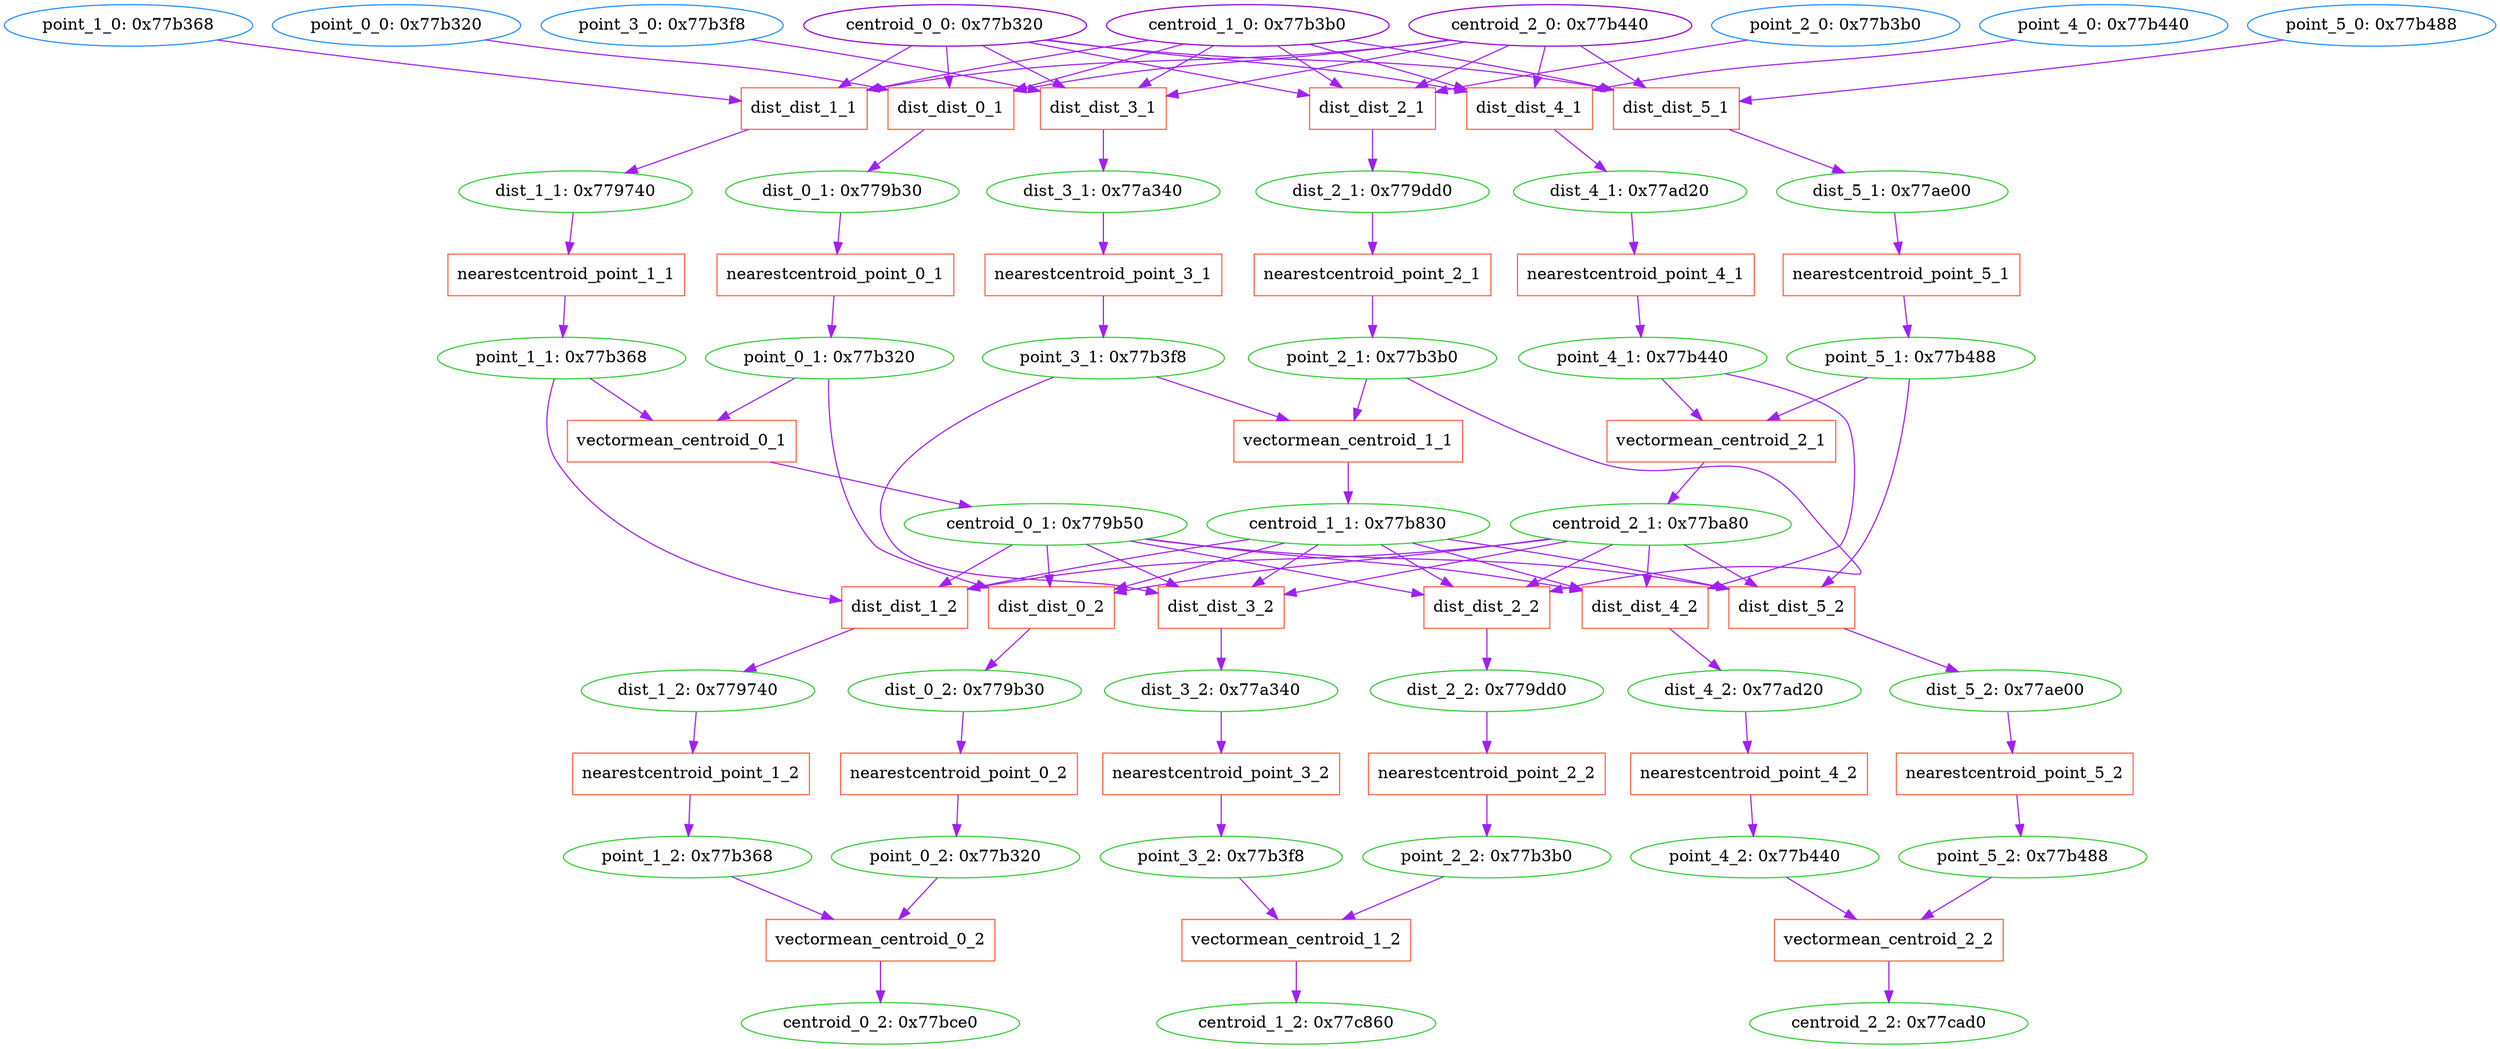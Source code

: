 digraph G {
0 [label="point_0_0: 0x77b320", shape=oval, color=dodgerblue];
1 [label="point_1_0: 0x77b368", shape=oval, color=dodgerblue];
2 [label="point_2_0: 0x77b3b0", shape=oval, color=dodgerblue];
3 [label="point_3_0: 0x77b3f8", shape=oval, color=dodgerblue];
4 [label="point_4_0: 0x77b440", shape=oval, color=dodgerblue];
5 [label="point_5_0: 0x77b488", shape=oval, color=dodgerblue];
6 [label="centroid_0_0: 0x77b320", shape=oval, color=darkviolet];
7 [label="centroid_1_0: 0x77b3b0", shape=oval, color=darkviolet];
8 [label="centroid_2_0: 0x77b440", shape=oval, color=darkviolet];
9 [label="dist_0_1: 0x779b30", shape=oval, color=limegreen];
10 [label="dist_dist_0_1", shape=box, color=tomato];
11 [label="point_0_1: 0x77b320", shape=oval, color=limegreen];
12 [label="nearestcentroid_point_0_1", shape=box, color=tomato];
13 [label="dist_1_1: 0x779740", shape=oval, color=limegreen];
14 [label="dist_dist_1_1", shape=box, color=tomato];
15 [label="point_1_1: 0x77b368", shape=oval, color=limegreen];
16 [label="nearestcentroid_point_1_1", shape=box, color=tomato];
17 [label="dist_2_1: 0x779dd0", shape=oval, color=limegreen];
18 [label="dist_dist_2_1", shape=box, color=tomato];
19 [label="point_2_1: 0x77b3b0", shape=oval, color=limegreen];
20 [label="nearestcentroid_point_2_1", shape=box, color=tomato];
21 [label="dist_3_1: 0x77a340", shape=oval, color=limegreen];
22 [label="dist_dist_3_1", shape=box, color=tomato];
23 [label="point_3_1: 0x77b3f8", shape=oval, color=limegreen];
24 [label="nearestcentroid_point_3_1", shape=box, color=tomato];
25 [label="dist_4_1: 0x77ad20", shape=oval, color=limegreen];
26 [label="dist_dist_4_1", shape=box, color=tomato];
27 [label="point_4_1: 0x77b440", shape=oval, color=limegreen];
28 [label="nearestcentroid_point_4_1", shape=box, color=tomato];
29 [label="dist_5_1: 0x77ae00", shape=oval, color=limegreen];
30 [label="dist_dist_5_1", shape=box, color=tomato];
31 [label="point_5_1: 0x77b488", shape=oval, color=limegreen];
32 [label="nearestcentroid_point_5_1", shape=box, color=tomato];
33 [label="centroid_0_1: 0x779b50", shape=oval, color=limegreen];
34 [label="vectormean_centroid_0_1", shape=box, color=tomato];
35 [label="centroid_1_1: 0x77b830", shape=oval, color=limegreen];
36 [label="vectormean_centroid_1_1", shape=box, color=tomato];
37 [label="centroid_2_1: 0x77ba80", shape=oval, color=limegreen];
38 [label="vectormean_centroid_2_1", shape=box, color=tomato];
39 [label="dist_0_2: 0x779b30", shape=oval, color=limegreen];
40 [label="dist_dist_0_2", shape=box, color=tomato];
41 [label="point_0_2: 0x77b320", shape=oval, color=limegreen];
42 [label="nearestcentroid_point_0_2", shape=box, color=tomato];
43 [label="dist_1_2: 0x779740", shape=oval, color=limegreen];
44 [label="dist_dist_1_2", shape=box, color=tomato];
45 [label="point_1_2: 0x77b368", shape=oval, color=limegreen];
46 [label="nearestcentroid_point_1_2", shape=box, color=tomato];
47 [label="dist_2_2: 0x779dd0", shape=oval, color=limegreen];
48 [label="dist_dist_2_2", shape=box, color=tomato];
49 [label="point_2_2: 0x77b3b0", shape=oval, color=limegreen];
50 [label="nearestcentroid_point_2_2", shape=box, color=tomato];
51 [label="dist_3_2: 0x77a340", shape=oval, color=limegreen];
52 [label="dist_dist_3_2", shape=box, color=tomato];
53 [label="point_3_2: 0x77b3f8", shape=oval, color=limegreen];
54 [label="nearestcentroid_point_3_2", shape=box, color=tomato];
55 [label="dist_4_2: 0x77ad20", shape=oval, color=limegreen];
56 [label="dist_dist_4_2", shape=box, color=tomato];
57 [label="point_4_2: 0x77b440", shape=oval, color=limegreen];
58 [label="nearestcentroid_point_4_2", shape=box, color=tomato];
59 [label="dist_5_2: 0x77ae00", shape=oval, color=limegreen];
60 [label="dist_dist_5_2", shape=box, color=tomato];
61 [label="point_5_2: 0x77b488", shape=oval, color=limegreen];
62 [label="nearestcentroid_point_5_2", shape=box, color=tomato];
63 [label="centroid_0_2: 0x77bce0", shape=oval, color=limegreen];
64 [label="vectormean_centroid_0_2", shape=box, color=tomato];
65 [label="centroid_1_2: 0x77c860", shape=oval, color=limegreen];
66 [label="vectormean_centroid_1_2", shape=box, color=tomato];
67 [label="centroid_2_2: 0x77cad0", shape=oval, color=limegreen];
68 [label="vectormean_centroid_2_2", shape=box, color=tomato];
10->9  [color=purple]
 [label=""];
6->10  [color=purple]
 [label=""];
7->10  [color=purple]
 [label=""];
8->10  [color=purple]
 [label=""];
0->10  [color=purple]
 [label=""];
12->11  [color=purple]
 [label=""];
9->12  [color=purple]
 [label=""];
14->13  [color=purple]
 [label=""];
6->14  [color=purple]
 [label=""];
7->14  [color=purple]
 [label=""];
8->14  [color=purple]
 [label=""];
1->14  [color=purple]
 [label=""];
16->15  [color=purple]
 [label=""];
13->16  [color=purple]
 [label=""];
18->17  [color=purple]
 [label=""];
6->18  [color=purple]
 [label=""];
7->18  [color=purple]
 [label=""];
8->18  [color=purple]
 [label=""];
2->18  [color=purple]
 [label=""];
20->19  [color=purple]
 [label=""];
17->20  [color=purple]
 [label=""];
22->21  [color=purple]
 [label=""];
6->22  [color=purple]
 [label=""];
7->22  [color=purple]
 [label=""];
8->22  [color=purple]
 [label=""];
3->22  [color=purple]
 [label=""];
24->23  [color=purple]
 [label=""];
21->24  [color=purple]
 [label=""];
26->25  [color=purple]
 [label=""];
6->26  [color=purple]
 [label=""];
7->26  [color=purple]
 [label=""];
8->26  [color=purple]
 [label=""];
4->26  [color=purple]
 [label=""];
28->27  [color=purple]
 [label=""];
25->28  [color=purple]
 [label=""];
30->29  [color=purple]
 [label=""];
6->30  [color=purple]
 [label=""];
7->30  [color=purple]
 [label=""];
8->30  [color=purple]
 [label=""];
5->30  [color=purple]
 [label=""];
32->31  [color=purple]
 [label=""];
29->32  [color=purple]
 [label=""];
34->33  [color=purple]
 [label=""];
11->34  [color=purple]
 [label=""];
15->34  [color=purple]
 [label=""];
36->35  [color=purple]
 [label=""];
19->36  [color=purple]
 [label=""];
23->36  [color=purple]
 [label=""];
38->37  [color=purple]
 [label=""];
27->38  [color=purple]
 [label=""];
31->38  [color=purple]
 [label=""];
40->39  [color=purple]
 [label=""];
33->40  [color=purple]
 [label=""];
35->40  [color=purple]
 [label=""];
37->40  [color=purple]
 [label=""];
11->40  [color=purple]
 [label=""];
42->41  [color=purple]
 [label=""];
39->42  [color=purple]
 [label=""];
44->43  [color=purple]
 [label=""];
33->44  [color=purple]
 [label=""];
35->44  [color=purple]
 [label=""];
37->44  [color=purple]
 [label=""];
15->44  [color=purple]
 [label=""];
46->45  [color=purple]
 [label=""];
43->46  [color=purple]
 [label=""];
48->47  [color=purple]
 [label=""];
33->48  [color=purple]
 [label=""];
35->48  [color=purple]
 [label=""];
37->48  [color=purple]
 [label=""];
19->48  [color=purple]
 [label=""];
50->49  [color=purple]
 [label=""];
47->50  [color=purple]
 [label=""];
52->51  [color=purple]
 [label=""];
33->52  [color=purple]
 [label=""];
35->52  [color=purple]
 [label=""];
37->52  [color=purple]
 [label=""];
23->52  [color=purple]
 [label=""];
54->53  [color=purple]
 [label=""];
51->54  [color=purple]
 [label=""];
56->55  [color=purple]
 [label=""];
33->56  [color=purple]
 [label=""];
35->56  [color=purple]
 [label=""];
37->56  [color=purple]
 [label=""];
27->56  [color=purple]
 [label=""];
58->57  [color=purple]
 [label=""];
55->58  [color=purple]
 [label=""];
60->59  [color=purple]
 [label=""];
33->60  [color=purple]
 [label=""];
35->60  [color=purple]
 [label=""];
37->60  [color=purple]
 [label=""];
31->60  [color=purple]
 [label=""];
62->61  [color=purple]
 [label=""];
59->62  [color=purple]
 [label=""];
64->63  [color=purple]
 [label=""];
41->64  [color=purple]
 [label=""];
45->64  [color=purple]
 [label=""];
66->65  [color=purple]
 [label=""];
49->66  [color=purple]
 [label=""];
53->66  [color=purple]
 [label=""];
68->67  [color=purple]
 [label=""];
57->68  [color=purple]
 [label=""];
61->68  [color=purple]
 [label=""];
}
